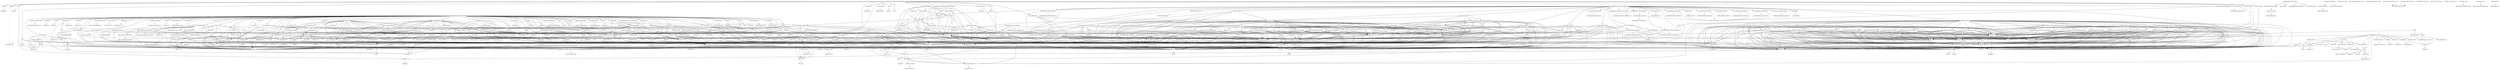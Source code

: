 digraph depends {
    node [shape=plaintext]
activitymanager -> activitymanager_lic [style=dotted];
activitymanager -> db8;
activitymanager -> libboost_regex1_53_0;
activitymanager -> libglib_2_0_0;
activitymanager -> libstdc6;
activitymanager -> luna_service2;
alsa_utils_alsactl -> alsa_states [style=dotted];
alsa_utils_alsactl -> libasound2;
alsa_utils_alsamixer -> libasound2;
alsa_utils_alsamixer -> libformw5;
alsa_utils_alsamixer -> libmenuw5;
alsa_utils_alsamixer -> libncursesw5;
alsa_utils_alsamixer -> libpanelw5;
alsa_utils_alsamixer -> libtinfo5;
alsa_utils_alsaucm -> libasound2;
alsa_utils_amixer -> libasound2;
alsa_utils_aplay -> libasound2;
android_apn_database -> android_apn_database_lic [style=dotted];
android_audiosystem -> android_audiosystem_lic [style=dotted];
android_audiosystem -> libasound2;
android_audiosystem -> libstdc6;
android_audiosystem -> libz1;
android_initscripts -> android_initscripts_lic [style=dotted];
android_initscripts_upstart -> android_initscripts;
android_system_compat -> android_system_compat_lic [style=dotted];
android_system_image_maguro -> android_system_image_maguro_lic [style=dotted];
app_services -> app_services_lic [style=dotted];
base_files -> base_files_lic [style=dotted];
base_passwd -> base_passwd_lic [style=dotted];
bash -> bash_lic [style=dotted];
bash -> libtinfo5;
bc -> bc_lic [style=dotted];
bcm4330_firmware -> bcm4330_firmware_lic [style=dotted];
binutils -> binutils_lic [style=dotted];
binutils -> libstdc6;
binutils -> libz1;
bluez4 -> bluez4_lic [style=dotted];
bluez4 -> libdbus_1_3;
bluez4 -> libglib_2_0_0;
bluez4 -> libreadline6;
bluez4 -> libudev0;
bluez4 -> libusb_0_1_4;
bluez4 -> libusb_1_0_0;
browser_adapter -> browser_adapter_lic [style=dotted];
browser_adapter -> libglib_2_0_0;
browser_adapter -> libpbnjson;
browser_adapter -> libstdc6;
browser_adapter -> qt4_webos;
browserserver -> browserserver_lic [style=dotted];
browserserver -> isis_fonts;
browserserver -> libcrypto1_0_0;
browserserver -> libglib_2_0_0;
browserserver -> libpbnjson;
browserserver -> libpmcertificatemgr2;
browserserver -> libqtwebkit4;
browserserver -> libssl1_0_0;
browserserver -> libstdc6;
browserserver -> luna_service2;
browserserver -> ptmalloc3;
browserserver -> qt4_webos;
busybox -> busybox_lic [style=dotted];
busybox -> busybox_syslog [style=dotted];
busybox -> busybox_udhcpc [style=dotted];
bzip2 -> bzip2_lic [style=dotted];
bzip2 -> libbz2_0;
ca_certificates -> ca_certificates_lic [style=dotted];
com_palm_app_browser -> com_palm_app_browser_lic [style=dotted];
configurator -> configurator_lic [style=dotted];
configurator -> db8;
configurator -> libglib_2_0_0;
configurator -> libstdc6;
configurator -> luna_service2;
connman -> base_passwd;
connman -> bluez4;
connman -> connman_conf [style=dotted];
connman -> connman_lic [style=dotted];
connman -> dbus_1;
connman -> iptables;
connman -> libdbus_1_3;
connman -> libglib_2_0_0;
connman -> libgnutls26;
connman -> ofono;
connman -> shadow;
connman -> wpa_supplicant;
connman_conf -> connman_conf_lic [style=dotted];
cordova -> cordova_lic [style=dotted];
core_apps -> core_apps_lic [style=dotted];
cpushareholder_stub -> cpushareholder_stub_lic [style=dotted];
crash_handler -> crash_handler_lic [style=dotted];
curl -> curl_lic [style=dotted];
curl -> libcurl5;
curl -> libz1;
db -> db_lic [style=dotted];
db8 -> db8_lic [style=dotted];
db8 -> db;
db8 -> libglib_2_0_0;
db8 -> libicui18n50;
db8 -> libicuuc50;
db8 -> libleveldb1;
db8 -> libstdc6;
db8 -> luna_service2;
dbus_1 -> base_passwd;
dbus_1 -> dbus_lic [style=dotted];
dbus_1 -> libdbus_1_3;
dbus_1 -> libexpat1;
dbus_1 -> shadow;
dhcp_client -> bash;
dhcp_client -> libcrypto1_0_0;
distro_feed_configs -> distro_feed_configs_lic [style=dotted];
e2fsprogs -> e2fsprogs_badblocks;
e2fsprogs -> e2fsprogs_lic [style=dotted];
e2fsprogs -> libblkid1;
e2fsprogs -> libcom_err2;
e2fsprogs -> libe2p2;
e2fsprogs -> libext2fs2;
e2fsprogs -> libss2;
e2fsprogs -> libuuid1;
e2fsprogs_badblocks -> libcom_err2;
e2fsprogs_badblocks -> libext2fs2;
eglibc_locale_en_gb -> virtual_locale_en_gb [style=dotted];
enyo_1_0 -> enyo_1_0_lic [style=dotted];
evtest -> evtest_lic [style=dotted];
evtest -> libxml2;
fbprogress -> fbprogress_lic [style=dotted];
fbprogress -> libstdc6;
fbprogress -> tar;
filecache -> db8;
filecache -> filecache_lic [style=dotted];
filecache -> glibmm;
filecache -> libboost_filesystem1_53_0;
filecache -> libboost_system1_53_0;
filecache -> libglib_2_0_0;
filecache -> libsigc_2_0_0;
filecache -> libstdc6;
filecache -> luna_service2;
foundation_frameworks -> foundation_frameworks_lic [style=dotted];
gdb -> gdb_lic [style=dotted];
gdb -> glibc_thread_db [style=dotted];
gdb -> libexpat1;
gdb -> libreadline6;
gdb -> libtinfo5;
gdb -> libz1;
gdbserver -> glibc_thread_db [style=dotted];
glib_networking -> glib_networking_lic [style=dotted];
glib_networking -> libcap2;
glib_networking -> libffi6;
glib_networking -> libgcrypt11;
glib_networking -> libglib_2_0_0;
glib_networking -> libgnutls26;
glib_networking -> libgpg_error0;
glib_networking -> libtasn1_3;
glib_networking -> libz1;
glib_networking_locale_en_gb -> virtual_locale_en_gb [style=dotted];
glibmm -> glibmm_lic [style=dotted];
glibmm -> libffi6;
glibmm -> libglib_2_0_0;
glibmm -> libsigc_2_0_0;
glibmm -> libstdc6;
glibmm -> libz1;
gst_meta_audio -> gst_meta_base;
gst_meta_audio -> gst_plugins_base_ogg;
gst_meta_audio -> gst_plugins_base_vorbis;
gst_meta_audio -> gst_plugins_good_flac;
gst_meta_audio -> gst_plugins_good_wavparse;
gst_meta_base -> gst_meta_base_lic [style=dotted];
gst_meta_base -> gst_plugins_base_alsa;
gst_meta_base -> gst_plugins_base_audioconvert;
gst_meta_base -> gst_plugins_base_audioresample;
gst_meta_base -> gst_plugins_base_decodebin2;
gst_meta_base -> gst_plugins_base_decodebin;
gst_meta_base -> gst_plugins_base_ffmpegcolorspace;
gst_meta_base -> gst_plugins_base_gio;
gst_meta_base -> gst_plugins_base_playbin;
gst_meta_base -> gst_plugins_base_typefindfunctions;
gst_meta_base -> gst_plugins_base_videoscale;
gst_meta_base -> gst_plugins_base_volume;
gst_meta_base -> gst_plugins_good_autodetect;
gst_meta_base -> gst_plugins_good_souphttpsrc;
gst_meta_base -> gstreamer;
gst_meta_debug -> gst_meta_base;
gst_meta_debug -> gst_plugins_base_audiotestsrc;
gst_meta_debug -> gst_plugins_base_videotestsrc;
gst_meta_debug -> gst_plugins_good_debug;
gst_meta_video -> gst_meta_audio [style=dotted];
gst_meta_video -> gst_meta_base;
gst_meta_video -> gst_plugins_base_theora;
gst_meta_video -> gst_plugins_good_avi;
gst_meta_video -> gst_plugins_good_matroska;
gst_plugins_base -> gst_plugins_base_lic [style=dotted];
gst_plugins_base_alsa -> gst_plugins_base;
gst_plugins_base_alsa -> gstreamer;
gst_plugins_base_alsa -> libasound2;
gst_plugins_base_alsa -> libffi6;
gst_plugins_base_alsa -> libglib_2_0_0;
gst_plugins_base_alsa -> libgstaudio_0_10_0;
gst_plugins_base_alsa -> libgstinterfaces_0_10_0;
gst_plugins_base_alsa -> libgstpbutils_0_10_0;
gst_plugins_base_alsa -> libxml2;
gst_plugins_base_alsa -> libz1;
gst_plugins_base_audioconvert -> gst_plugins_base;
gst_plugins_base_audioconvert -> gstreamer;
gst_plugins_base_audioconvert -> libffi6;
gst_plugins_base_audioconvert -> libglib_2_0_0;
gst_plugins_base_audioconvert -> libgstaudio_0_10_0;
gst_plugins_base_audioconvert -> libgstinterfaces_0_10_0;
gst_plugins_base_audioconvert -> libgstpbutils_0_10_0;
gst_plugins_base_audioconvert -> libxml2;
gst_plugins_base_audioconvert -> libz1;
gst_plugins_base_audioresample -> gst_plugins_base;
gst_plugins_base_audioresample -> gstreamer;
gst_plugins_base_audioresample -> libffi6;
gst_plugins_base_audioresample -> libglib_2_0_0;
gst_plugins_base_audioresample -> libxml2;
gst_plugins_base_audioresample -> libz1;
gst_plugins_base_audiotestsrc -> gst_plugins_base;
gst_plugins_base_audiotestsrc -> gstreamer;
gst_plugins_base_audiotestsrc -> libffi6;
gst_plugins_base_audiotestsrc -> libglib_2_0_0;
gst_plugins_base_audiotestsrc -> libxml2;
gst_plugins_base_audiotestsrc -> libz1;
gst_plugins_base_decodebin -> gst_plugins_base;
gst_plugins_base_decodebin -> gstreamer;
gst_plugins_base_decodebin -> libffi6;
gst_plugins_base_decodebin -> libglib_2_0_0;
gst_plugins_base_decodebin -> libgstpbutils_0_10_0;
gst_plugins_base_decodebin -> libxml2;
gst_plugins_base_decodebin -> libz1;
gst_plugins_base_decodebin2 -> gst_plugins_base;
gst_plugins_base_decodebin2 -> gstreamer;
gst_plugins_base_decodebin2 -> libffi6;
gst_plugins_base_decodebin2 -> libglib_2_0_0;
gst_plugins_base_decodebin2 -> libgstpbutils_0_10_0;
gst_plugins_base_decodebin2 -> libxml2;
gst_plugins_base_decodebin2 -> libz1;
gst_plugins_base_ffmpegcolorspace -> gst_plugins_base;
gst_plugins_base_ffmpegcolorspace -> gstreamer;
gst_plugins_base_ffmpegcolorspace -> libffi6;
gst_plugins_base_ffmpegcolorspace -> libglib_2_0_0;
gst_plugins_base_ffmpegcolorspace -> libgstvideo_0_10_0;
gst_plugins_base_ffmpegcolorspace -> libxml2;
gst_plugins_base_ffmpegcolorspace -> libz1;
gst_plugins_base_gio -> gst_plugins_base;
gst_plugins_base_gio -> gstreamer;
gst_plugins_base_gio -> libffi6;
gst_plugins_base_gio -> libglib_2_0_0;
gst_plugins_base_gio -> libxml2;
gst_plugins_base_gio -> libz1;
gst_plugins_base_locale_en_gb -> virtual_locale_en_gb [style=dotted];
gst_plugins_base_ogg -> gst_plugins_base;
gst_plugins_base_ogg -> gstreamer;
gst_plugins_base_ogg -> libffi6;
gst_plugins_base_ogg -> libglib_2_0_0;
gst_plugins_base_ogg -> libgstaudio_0_10_0;
gst_plugins_base_ogg -> libgstinterfaces_0_10_0;
gst_plugins_base_ogg -> libgstpbutils_0_10_0;
gst_plugins_base_ogg -> libgstriff_0_10_0;
gst_plugins_base_ogg -> libgsttag_0_10_0;
gst_plugins_base_ogg -> libogg0;
gst_plugins_base_ogg -> libxml2;
gst_plugins_base_ogg -> libz1;
gst_plugins_base_playbin -> gst_plugins_base;
gst_plugins_base_playbin -> gstreamer;
gst_plugins_base_playbin -> libffi6;
gst_plugins_base_playbin -> libglib_2_0_0;
gst_plugins_base_playbin -> libgstinterfaces_0_10_0;
gst_plugins_base_playbin -> libgstpbutils_0_10_0;
gst_plugins_base_playbin -> libgstvideo_0_10_0;
gst_plugins_base_playbin -> libxml2;
gst_plugins_base_playbin -> libz1;
gst_plugins_base_theora -> gst_plugins_base;
gst_plugins_base_theora -> gstreamer;
gst_plugins_base_theora -> libffi6;
gst_plugins_base_theora -> libglib_2_0_0;
gst_plugins_base_theora -> libgsttag_0_10_0;
gst_plugins_base_theora -> libgstvideo_0_10_0;
gst_plugins_base_theora -> libogg0;
gst_plugins_base_theora -> libtheora;
gst_plugins_base_theora -> libxml2;
gst_plugins_base_theora -> libz1;
gst_plugins_base_typefindfunctions -> gst_plugins_base;
gst_plugins_base_typefindfunctions -> gstreamer;
gst_plugins_base_typefindfunctions -> libffi6;
gst_plugins_base_typefindfunctions -> libglib_2_0_0;
gst_plugins_base_typefindfunctions -> libgstpbutils_0_10_0;
gst_plugins_base_typefindfunctions -> libxml2;
gst_plugins_base_typefindfunctions -> libz1;
gst_plugins_base_videoscale -> gst_plugins_base;
gst_plugins_base_videoscale -> gstreamer;
gst_plugins_base_videoscale -> libffi6;
gst_plugins_base_videoscale -> libglib_2_0_0;
gst_plugins_base_videoscale -> libgstvideo_0_10_0;
gst_plugins_base_videoscale -> libxml2;
gst_plugins_base_videoscale -> libz1;
gst_plugins_base_videotestsrc -> gst_plugins_base;
gst_plugins_base_videotestsrc -> gstreamer;
gst_plugins_base_videotestsrc -> libffi6;
gst_plugins_base_videotestsrc -> libglib_2_0_0;
gst_plugins_base_videotestsrc -> libxml2;
gst_plugins_base_videotestsrc -> libz1;
gst_plugins_base_volume -> gst_plugins_base;
gst_plugins_base_volume -> gstreamer;
gst_plugins_base_volume -> libffi6;
gst_plugins_base_volume -> libglib_2_0_0;
gst_plugins_base_volume -> libgstaudio_0_10_0;
gst_plugins_base_volume -> libgstinterfaces_0_10_0;
gst_plugins_base_volume -> libgstpbutils_0_10_0;
gst_plugins_base_volume -> libxml2;
gst_plugins_base_volume -> libz1;
gst_plugins_base_vorbis -> gst_plugins_base;
gst_plugins_base_vorbis -> gstreamer;
gst_plugins_base_vorbis -> libffi6;
gst_plugins_base_vorbis -> libglib_2_0_0;
gst_plugins_base_vorbis -> libgstaudio_0_10_0;
gst_plugins_base_vorbis -> libgstinterfaces_0_10_0;
gst_plugins_base_vorbis -> libgstpbutils_0_10_0;
gst_plugins_base_vorbis -> libgsttag_0_10_0;
gst_plugins_base_vorbis -> libogg0;
gst_plugins_base_vorbis -> libvorbis;
gst_plugins_base_vorbis -> libxml2;
gst_plugins_base_vorbis -> libz1;
gst_plugins_good -> gst_plugins_good_lic [style=dotted];
gst_plugins_good_autodetect -> gst_plugins_good;
gst_plugins_good_autodetect -> gstreamer;
gst_plugins_good_autodetect -> libffi6;
gst_plugins_good_autodetect -> libglib_2_0_0;
gst_plugins_good_autodetect -> libxml2;
gst_plugins_good_autodetect -> libz1;
gst_plugins_good_avi -> gst_plugins_good;
gst_plugins_good_avi -> gstreamer;
gst_plugins_good_avi -> libffi6;
gst_plugins_good_avi -> libglib_2_0_0;
gst_plugins_good_avi -> libgstaudio_0_10_0;
gst_plugins_good_avi -> libgstinterfaces_0_10_0;
gst_plugins_good_avi -> libgstpbutils_0_10_0;
gst_plugins_good_avi -> libgstriff_0_10_0;
gst_plugins_good_avi -> libgsttag_0_10_0;
gst_plugins_good_avi -> libxml2;
gst_plugins_good_avi -> libz1;
gst_plugins_good_debug -> gst_plugins_good;
gst_plugins_good_debug -> gstreamer;
gst_plugins_good_debug -> libffi6;
gst_plugins_good_debug -> libglib_2_0_0;
gst_plugins_good_debug -> libxml2;
gst_plugins_good_debug -> libz1;
gst_plugins_good_flac -> gst_plugins_good;
gst_plugins_good_flac -> gstreamer;
gst_plugins_good_flac -> libffi6;
gst_plugins_good_flac -> libflac8;
gst_plugins_good_flac -> libglib_2_0_0;
gst_plugins_good_flac -> libgstaudio_0_10_0;
gst_plugins_good_flac -> libgstinterfaces_0_10_0;
gst_plugins_good_flac -> libgstpbutils_0_10_0;
gst_plugins_good_flac -> libgsttag_0_10_0;
gst_plugins_good_flac -> libogg0;
gst_plugins_good_flac -> libxml2;
gst_plugins_good_flac -> libz1;
gst_plugins_good_locale_en_gb -> virtual_locale_en_gb [style=dotted];
gst_plugins_good_matroska -> gst_plugins_good;
gst_plugins_good_matroska -> gstreamer;
gst_plugins_good_matroska -> libbz2_0;
gst_plugins_good_matroska -> libffi6;
gst_plugins_good_matroska -> libglib_2_0_0;
gst_plugins_good_matroska -> libgstaudio_0_10_0;
gst_plugins_good_matroska -> libgstinterfaces_0_10_0;
gst_plugins_good_matroska -> libgstpbutils_0_10_0;
gst_plugins_good_matroska -> libgstriff_0_10_0;
gst_plugins_good_matroska -> libgsttag_0_10_0;
gst_plugins_good_matroska -> libxml2;
gst_plugins_good_matroska -> libz1;
gst_plugins_good_pulse -> gst_plugins_good;
gst_plugins_good_pulse -> gstreamer;
gst_plugins_good_pulse -> libcap2;
gst_plugins_good_pulse -> libdbus_1_3;
gst_plugins_good_pulse -> libffi6;
gst_plugins_good_pulse -> libglib_2_0_0;
gst_plugins_good_pulse -> libgstaudio_0_10_0;
gst_plugins_good_pulse -> libgstinterfaces_0_10_0;
gst_plugins_good_pulse -> libgstpbutils_0_10_0;
gst_plugins_good_pulse -> libjson0;
gst_plugins_good_pulse -> libpulse0;
gst_plugins_good_pulse -> libpulsecommon;
gst_plugins_good_pulse -> libsndfile1;
gst_plugins_good_pulse -> libxml2;
gst_plugins_good_pulse -> libz1;
gst_plugins_good_souphttpsrc -> gst_plugins_good;
gst_plugins_good_souphttpsrc -> gstreamer;
gst_plugins_good_souphttpsrc -> libffi6;
gst_plugins_good_souphttpsrc -> libglib_2_0_0;
gst_plugins_good_souphttpsrc -> libgsttag_0_10_0;
gst_plugins_good_souphttpsrc -> libsoup_2_4_1;
gst_plugins_good_souphttpsrc -> libxml2;
gst_plugins_good_souphttpsrc -> libz1;
gst_plugins_good_wavparse -> gst_plugins_good;
gst_plugins_good_wavparse -> gstreamer;
gst_plugins_good_wavparse -> libffi6;
gst_plugins_good_wavparse -> libglib_2_0_0;
gst_plugins_good_wavparse -> libgstaudio_0_10_0;
gst_plugins_good_wavparse -> libgstinterfaces_0_10_0;
gst_plugins_good_wavparse -> libgstpbutils_0_10_0;
gst_plugins_good_wavparse -> libgstriff_0_10_0;
gst_plugins_good_wavparse -> libgsttag_0_10_0;
gst_plugins_good_wavparse -> libxml2;
gst_plugins_good_wavparse -> libz1;
gst_plugins_ugly -> gst_plugins_ugly_lic [style=dotted];
gst_plugins_ugly_lame -> gst_plugins_ugly;
gst_plugins_ugly_lame -> gstreamer;
gst_plugins_ugly_lame -> libffi6;
gst_plugins_ugly_lame -> libglib_2_0_0;
gst_plugins_ugly_lame -> libgstaudio_0_10_0;
gst_plugins_ugly_lame -> libgstinterfaces_0_10_0;
gst_plugins_ugly_lame -> libgstpbutils_0_10_0;
gst_plugins_ugly_lame -> libmp3lame0;
gst_plugins_ugly_lame -> libxml2;
gst_plugins_ugly_lame -> libz1;
gst_plugins_ugly_locale_en_gb -> virtual_locale_en_gb [style=dotted];
gst_plugins_ugly_mad -> gst_plugins_ugly;
gst_plugins_ugly_mad -> gstreamer;
gst_plugins_ugly_mad -> libffi6;
gst_plugins_ugly_mad -> libglib_2_0_0;
gst_plugins_ugly_mad -> libgstaudio_0_10_0;
gst_plugins_ugly_mad -> libgstinterfaces_0_10_0;
gst_plugins_ugly_mad -> libgstpbutils_0_10_0;
gst_plugins_ugly_mad -> libgsttag_0_10_0;
gst_plugins_ugly_mad -> libmad0;
gst_plugins_ugly_mad -> libxml2;
gst_plugins_ugly_mad -> libz1;
gstreamer -> gstreamer_lic [style=dotted];
gstreamer -> libffi6;
gstreamer -> libglib_2_0_0;
gstreamer -> libxml2;
gstreamer -> libz1;
gstreamer_locale_en_gb -> virtual_locale_en_gb [style=dotted];
gzip -> gzip_lic [style=dotted];
icu -> icu_lic [style=dotted];
icu -> libicudata50;
icu -> libicui18n50;
icu -> libicutu50;
icu -> libicuuc50;
icu -> libstdc6;
init_ifupdown -> init_ifupdown_lic [style=dotted];
init_ifupdown -> netbase;
initscripts -> initscripts_lic [style=dotted];
iproute2 -> iproute2_lic [style=dotted];
iproute2 -> iptables;
iptables -> iptables_lic [style=dotted];
isis_fonts -> isis_fonts_lic [style=dotted];
kbd -> kbd_lic [style=dotted];
keyboard_efigs -> keyboard_efigs_lic [style=dotted];
keyboard_efigs -> libglib_2_0_0;
keyboard_efigs -> libpbnjson;
keyboard_efigs -> libstdc6;
keyboard_efigs -> luna_service2;
keyboard_efigs -> qt4_webos;
keymaps -> initscripts;
keymaps -> kbd;
keymaps -> keymaps_lic [style=dotted];
keymaps -> webos_initscripts;
libasound2 -> alsa_conf_base;
libblkid1 -> libuuid1;
libboost_filesystem1_53_0 -> libboost_system1_53_0;
libboost_filesystem1_53_0 -> libstdc6;
libboost_program_options1_53_0 -> libstdc6;
libboost_regex1_53_0 -> libstdc6;
libboost_system1_53_0 -> libstdc6;
libcap2 -> libattr1;
libcap2 -> libcap_lic [style=dotted];
libcares2 -> libcares_lic [style=dotted];
libcjson1 -> libcjson_lic [style=dotted];
libcurl5 -> curl_certs [style=dotted];
libcurl5 -> libcap2;
libcurl5 -> libcares2;
libcurl5 -> libgcrypt11;
libcurl5 -> libgnutls26;
libcurl5 -> libgpg_error0;
libcurl5 -> libtasn1_3;
libcurl5 -> libz1;
libdbus_1_3 -> dbus_1 [style=dotted];
libemail_common2 -> db8;
libemail_common2 -> libboost_regex1_53_0;
libemail_common2 -> libcurl5;
libemail_common2 -> libemail_common_lic [style=dotted];
libemail_common2 -> libglib_2_0_0;
libemail_common2 -> libicuuc50;
libemail_common2 -> libpalmsocket2;
libemail_common2 -> libstdc6;
libemail_common2 -> libz1;
libexpat1 -> libexpat_lic [style=dotted];
libext2fs2 -> libblkid1;
libext2fs2 -> libcom_err2;
libffi6 -> libffi_lic [style=dotted];
libflac8 -> libogg0;
libformw5 -> libncursesw5;
libformw5 -> libtinfo5;
libfreetype6 -> libfreetype_lic [style=dotted];
libgcrypt11 -> libcap2;
libgcrypt11 -> libgcrypt_lic [style=dotted];
libgcrypt11 -> libgpg_error0;
libglib_2_0_0 -> libffi6;
libglib_2_0_0 -> libglib_2_0_lic [style=dotted];
libglib_2_0_0 -> libz1;
libglib_2_0_locale_en_gb -> virtual_locale_en_gb [style=dotted];
libgnutls26 -> libcap2;
libgnutls26 -> libgcrypt11;
libgnutls26 -> libgnutls_lic [style=dotted];
libgnutls26 -> libgpg_error0;
libgnutls26 -> libtasn1_3;
libgnutls26 -> libz1;
libgpg_error0 -> libgpg_error_lic [style=dotted];
libgstapp_0_10_0 -> gstreamer;
libgstapp_0_10_0 -> libffi6;
libgstapp_0_10_0 -> libglib_2_0_0;
libgstapp_0_10_0 -> libxml2;
libgstapp_0_10_0 -> libz1;
libgstaudio_0_10_0 -> gstreamer;
libgstaudio_0_10_0 -> libffi6;
libgstaudio_0_10_0 -> libglib_2_0_0;
libgstaudio_0_10_0 -> libgstinterfaces_0_10_0;
libgstaudio_0_10_0 -> libgstpbutils_0_10_0;
libgstaudio_0_10_0 -> libxml2;
libgstaudio_0_10_0 -> libz1;
libgstinterfaces_0_10_0 -> gstreamer;
libgstinterfaces_0_10_0 -> libffi6;
libgstinterfaces_0_10_0 -> libglib_2_0_0;
libgstinterfaces_0_10_0 -> libxml2;
libgstinterfaces_0_10_0 -> libz1;
libgstpbutils_0_10_0 -> gstreamer;
libgstpbutils_0_10_0 -> libffi6;
libgstpbutils_0_10_0 -> libglib_2_0_0;
libgstpbutils_0_10_0 -> libxml2;
libgstpbutils_0_10_0 -> libz1;
libgstriff_0_10_0 -> gstreamer;
libgstriff_0_10_0 -> libffi6;
libgstriff_0_10_0 -> libglib_2_0_0;
libgstriff_0_10_0 -> libgstaudio_0_10_0;
libgstriff_0_10_0 -> libgstinterfaces_0_10_0;
libgstriff_0_10_0 -> libgstpbutils_0_10_0;
libgstriff_0_10_0 -> libgsttag_0_10_0;
libgstriff_0_10_0 -> libxml2;
libgstriff_0_10_0 -> libz1;
libgsttag_0_10_0 -> gstreamer;
libgsttag_0_10_0 -> libffi6;
libgsttag_0_10_0 -> libglib_2_0_0;
libgsttag_0_10_0 -> libxml2;
libgsttag_0_10_0 -> libz1;
libgstvideo_0_10_0 -> gstreamer;
libgstvideo_0_10_0 -> libffi6;
libgstvideo_0_10_0 -> libglib_2_0_0;
libgstvideo_0_10_0 -> libxml2;
libgstvideo_0_10_0 -> libz1;
libhunspell_1_3_0 -> libhunspell_1_3_lic [style=dotted];
libhunspell_1_3_0 -> libstdc6;
libhybris -> libhybris_lic [style=dotted];
libhybris -> libstdc6;
libicui18n50 -> libicudata50;
libicui18n50 -> libicuuc50;
libicui18n50 -> libstdc6;
libicutu50 -> libicudata50;
libicutu50 -> libicui18n50;
libicutu50 -> libicuuc50;
libicutu50 -> libstdc6;
libicuuc50 -> libicudata50;
libicuuc50 -> libstdc6;
libjpeg8 -> libjpeg_lic [style=dotted];
libjson0 -> libjson_lic [style=dotted];
libleveldb1 -> libleveldb_lic [style=dotted];
libleveldb1 -> libstdc6;
liblunasysmgrcommon1 -> libglib_2_0_0;
liblunasysmgrcommon1 -> liblunasysmgrcommon_lic [style=dotted];
liblunasysmgrcommon1 -> liblunasysmgripc2;
liblunasysmgrcommon1 -> libnyx5;
liblunasysmgrcommon1 -> libpmloglib3;
liblunasysmgrcommon1 -> librolegen2;
liblunasysmgrcommon1 -> libstdc6;
liblunasysmgrcommon1 -> luna_prefs;
liblunasysmgrcommon1 -> qt4_webos;
liblunasysmgripc2 -> libglib_2_0_0;
liblunasysmgripc2 -> liblunasysmgripc_lic [style=dotted];
liblunasysmgripc2 -> libstdc6;
libmad0 -> libmad_lic [style=dotted];
libmenuw5 -> libncursesw5;
libmenuw5 -> libtinfo5;
libmjson0 -> libmjson_lic [style=dotted];
libmount1 -> libblkid1;
libmount1 -> libuuid1;
libncurses5 -> libtinfo5;
libncursesw5 -> libtinfo5;
libnl_3_200 -> libnl_3_lic [style=dotted];
libnl_3_cli -> libnl_3_200;
libnl_3_cli -> libnl_3_genl;
libnl_3_cli -> libnl_nf_3_200;
libnl_3_cli -> libnl_route_3_200;
libnl_3_genl -> libnl_3_200;
libnl_3_genl -> libnl_3_cli;
libnl_nf_3_200 -> libnl_3_200;
libnl_nf_3_200 -> libnl_route_3_200;
libnl_route_3_200 -> libnl_3_200;
libnyx5 -> libglib_2_0_0;
libnyx5 -> libnyx_lic [style=dotted];
libogg0 -> libogg_lic [style=dotted];
libpalmsocket2 -> libcares2;
libpalmsocket2 -> libcrypto1_0_0;
libpalmsocket2 -> libglib_2_0_0;
libpalmsocket2 -> libpalmsocket_lic [style=dotted];
libpalmsocket2 -> libpmloglib3;
libpalmsocket2 -> libssl1_0_0;
libpanelw5 -> libncursesw5;
libpanelw5 -> libtinfo5;
libpbnjson -> libpbnjson_lic [style=dotted];
libpbnjson -> libstdc6;
libpbnjson -> yajl;
libpmcertificatemgr2 -> ca_certificates;
libpmcertificatemgr2 -> libcrypto1_0_0;
libpmcertificatemgr2 -> libpmcertificatemgr_lic [style=dotted];
libpmloglib3 -> libglib_2_0_0;
libpmloglib3 -> libpbnjson;
libpmloglib3 -> libpmloglib_lic [style=dotted];
libpng16_16 -> libpng16_lic [style=dotted];
libpng16_16 -> libz1;
libpulse0 -> libcap2;
libpulse0 -> libdbus_1_3;
libpulse0 -> libjson0;
libpulse0 -> libpulsecommon;
libpulse0 -> libsndfile1;
libpulsecommon -> libcap2;
libpulsecommon -> libdbus_1_3;
libpulsecommon -> libsndfile1;
libpulsecore -> libcap2;
libpulsecore -> libdbus_1_3;
libpulsecore -> libjson0;
libpulsecore -> libltdl7;
libpulsecore -> libpulse0;
libpulsecore -> libpulsecommon;
libpulsecore -> libsamplerate0;
libpulsecore -> libsndfile1;
libpulsecore -> speex;
libqtwebkit4 -> gstreamer;
libqtwebkit4 -> libglib_2_0_0;
libqtwebkit4 -> libgstapp_0_10_0;
libqtwebkit4 -> libgstinterfaces_0_10_0;
libqtwebkit4 -> libgstpbutils_0_10_0;
libqtwebkit4 -> libgstvideo_0_10_0;
libqtwebkit4 -> libhybris;
libqtwebkit4 -> libqtwebkit_lic [style=dotted];
libqtwebkit4 -> libsqlite3_0;
libqtwebkit4 -> libstdc6;
libqtwebkit4 -> libxml2;
libqtwebkit4 -> libz1;
libqtwebkit4 -> luna_service2;
libqtwebkit4 -> qt4_webos;
librdx_stub -> librdx_lic [style=dotted];
libreadline6 -> libreadline_lic [style=dotted];
libreadline6 -> libtinfo5;
librolegen2 -> librolegen_lic [style=dotted];
librolegen2 -> libstdc6;
libsamplerate0 -> libsamplerate0_lic [style=dotted];
libsamplerate0 -> libsndfile1;
libsigc_2_0_0 -> libsigc_2_0_lic [style=dotted];
libsigc_2_0_0 -> libstdc6;
libsndfile1 -> libsndfile_lic [style=dotted];
libsoup_2_4_1 -> glib_networking [style=dotted];
libsoup_2_4_1 -> libffi6;
libsoup_2_4_1 -> libglib_2_0_0;
libsoup_2_4_1 -> libsoup_2_4_lic [style=dotted];
libsoup_2_4_1 -> libxml2;
libsoup_2_4_1 -> libz1;
libsoup_2_4_locale_en_gb -> virtual_locale_en_gb [style=dotted];
libss2 -> libcom_err2;
libssl1_0_0 -> libcrypto1_0_0;
libtasn1_3 -> libtasn1_lic [style=dotted];
libtheora -> libogg0;
libtheora -> libtheora_lic [style=dotted];
libtinfo5 -> ncurses_terminfo_base [style=dotted];
libupstart0 -> upstart;
liburiparser1 -> liburiparser_lic [style=dotted];
libusb_0_1_4 -> libusb_0_1_lic [style=dotted];
libusb_0_1_4 -> libusb_1_0_0;
libusb_1_0_0 -> libusb_1_0_lic [style=dotted];
libvorbis -> libogg0;
libvorbis -> libvorbis_lic [style=dotted];
libwebos_gui1 -> libffi6;
libwebos_gui1 -> libglib_2_0_0;
libwebos_gui1 -> libhybris;
libwebos_gui1 -> libstdc6;
libwebos_gui1 -> libwebos_gui_lic [style=dotted];
libwebos_gui1 -> libz1;
libxml2 -> libxml2_lic [style=dotted];
libxml2 -> libz1;
libz1 -> libz_lic [style=dotted];
loadable_frameworks -> loadable_frameworks_lic [style=dotted];
locale_base_en_gb -> eglibc_binary_localedata_en_gb;
locale_base_en_us -> eglibc_binary_localedata_en_us;
lsb -> lsb_lic [style=dotted];
lsb -> util_linux;
luna_applauncher -> luna_applauncher_lic [style=dotted];
luna_init -> luna_init_lic [style=dotted];
luna_prefs -> libcjson1;
luna_prefs -> libglib_2_0_0;
luna_prefs -> libsqlite3_0;
luna_prefs -> luna_prefs_lic [style=dotted];
luna_prefs -> luna_service2;
luna_service2 -> libcjson1;
luna_service2 -> libglib_2_0_0;
luna_service2 -> libpmloglib3;
luna_service2 -> luna_service2;
luna_service2 -> luna_service2_lic [style=dotted];
luna_sysmgr -> libcjson1;
luna_sysmgr -> libcrypto1_0_0;
luna_sysmgr -> libglib_2_0_0;
luna_sysmgr -> libhybris;
luna_sysmgr -> liblunasysmgrcommon1;
luna_sysmgr -> liblunasysmgripc2;
luna_sysmgr -> libnyx5;
luna_sysmgr -> libpbnjson;
luna_sysmgr -> libpmloglib3;
luna_sysmgr -> librolegen2;
luna_sysmgr -> libsqlite3_0;
luna_sysmgr -> libssl1_0_0;
luna_sysmgr -> libstdc6;
luna_sysmgr -> libwebos_gui1;
luna_sysmgr -> luna_prefs;
luna_sysmgr -> luna_service2;
luna_sysmgr -> luna_sysmgr_lic [style=dotted];
luna_sysmgr -> ptmalloc3;
luna_sysmgr -> qt4_webos;
luna_sysmgr -> qt_palm_plugin;
luna_sysmgr -> util_linux;
luna_sysservice -> libcjson1;
luna_sysservice -> libglib_2_0_0;
luna_sysservice -> libpbnjson;
luna_sysservice -> libsqlite3_0;
luna_sysservice -> libstdc6;
luna_sysservice -> liburiparser1;
luna_sysservice -> luna_service2;
luna_sysservice -> luna_sysservice_lic [style=dotted];
luna_sysservice -> qt4_webos;
luna_systemui -> luna_systemui_lic [style=dotted];
luna_universalsearchmgr -> libcjson1;
luna_universalsearchmgr -> libglib_2_0_0;
luna_universalsearchmgr -> libsqlite3_0;
luna_universalsearchmgr -> libstdc6;
luna_universalsearchmgr -> libxml2;
luna_universalsearchmgr -> luna_service2;
luna_universalsearchmgr -> luna_universalsearchmgr_lic [style=dotted];
makedevs -> makedevs_lic [style=dotted];
mdbus2 -> libglib_2_0_0;
mdbus2 -> libreadline6;
mdbus2 -> mdbus2_lic [style=dotted];
mingetty -> mingetty_lic [style=dotted];
modutils_initscripts -> modutils_initscripts_lic [style=dotted];
mojoloader -> mojoloader_lic [style=dotted];
mojolocation_stub -> mojolocation_stub_lic [style=dotted];
mojomail_imap -> db8;
mojomail_imap -> libboost_regex1_53_0;
mojomail_imap -> libemail_common2;
mojomail_imap -> libglib_2_0_0;
mojomail_imap -> libicuuc50;
mojomail_imap -> libstdc6;
mojomail_imap -> luna_service2;
mojomail_imap -> mojomail_imap_lic [style=dotted];
mojomail_pop -> db8;
mojomail_pop -> libemail_common2;
mojomail_pop -> libglib_2_0_0;
mojomail_pop -> libstdc6;
mojomail_pop -> luna_service2;
mojomail_pop -> mojomail_pop_lic [style=dotted];
mojomail_smtp -> db8;
mojomail_smtp -> libemail_common2;
mojomail_smtp -> libglib_2_0_0;
mojomail_smtp -> libstdc6;
mojomail_smtp -> luna_service2;
mojomail_smtp -> mojomail_smtp_lic [style=dotted];
mojoservice_frameworks -> mojoservice_frameworks_lic [style=dotted];
mojoservicelauncher -> libboost_program_options1_53_0;
mojoservicelauncher -> libpbnjson;
mojoservicelauncher -> libstdc6;
mojoservicelauncher -> mojoloader;
mojoservicelauncher -> mojoservicelauncher_lic [style=dotted];
mojoservicelauncher -> nodejs_module_webos_dynaload;
mojoservicelauncher -> nodejs_module_webos_pmlog;
mojoservicelauncher -> nodejs_module_webos_sysbus;
mtdev -> mtdev_lic [style=dotted];
ncurses -> libtinfo5;
ncurses -> ncurses_lic [style=dotted];
netbase -> netbase_lic [style=dotted];
nodejs -> libcrypto1_0_0;
nodejs -> libssl1_0_0;
nodejs -> libstdc6;
nodejs -> nodejs_lic [style=dotted];
nodejs_module_webos_dynaload -> libboost_filesystem1_53_0;
nodejs_module_webos_dynaload -> libstdc6;
nodejs_module_webos_dynaload -> nodejs_module_webos_dynaload_lic [style=dotted];
nodejs_module_webos_pmlog -> libpmloglib3;
nodejs_module_webos_pmlog -> libstdc6;
nodejs_module_webos_pmlog -> nodejs_module_webos_pmlog_lic [style=dotted];
nodejs_module_webos_sysbus -> libglib_2_0_0;
nodejs_module_webos_sysbus -> libstdc6;
nodejs_module_webos_sysbus -> luna_service2;
nodejs_module_webos_sysbus -> nodejs_module_webos_sysbus_lic [style=dotted];
novacomd -> libnyx5;
novacomd -> novacomd_lic [style=dotted];
nyx_modules -> libcrypto1_0_0;
nyx_modules -> libglib_2_0_0;
nyx_modules -> libnyx5;
nyx_modules -> libudev0;
nyx_modules -> lsb;
nyx_modules -> mtdev;
nyx_modules -> nyx_modules_lic [style=dotted];
ofono -> android_apn_database;
ofono -> android_audiosystem;
ofono -> bluez4;
ofono -> dbus_1;
ofono -> libdbus_1_3;
ofono -> libglib_2_0_0;
ofono -> libudev0;
ofono -> ofono_lic [style=dotted];
openssh -> openssh_keygen;
openssh -> openssh_lic [style=dotted];
openssh -> openssh_scp;
openssh -> openssh_ssh;
openssh -> openssh_sshd;
openssh_keygen -> libcrypto1_0_0;
openssh_ssh -> libcrypto1_0_0;
openssh_ssh -> libz1;
openssh_sshd -> base_passwd;
openssh_sshd -> libcrypto1_0_0;
openssh_sshd -> libz1;
openssh_sshd -> openssh_keygen;
openssh_sshd -> shadow;
openssl -> libcrypto1_0_0;
openssl -> libssl1_0_0;
openssl -> openssl_lic [style=dotted];
opkg -> libopkg1;
opkg -> opkg_config_base;
opkg -> opkg_lic [style=dotted];
opkg_collateral -> opkg_collateral_lic [style=dotted];
opkg_config_base -> opkg_config_base_lic [style=dotted];
opkg_utils -> opkg_utils_lic [style=dotted];
opkg_utils -> python;
opkg_utils -> python_compression;
opkg_utils -> python_crypt;
opkg_utils -> python_fcntl;
opkg_utils -> python_io;
opkg_utils -> python_logging;
opkg_utils -> python_math;
opkg_utils -> python_pickle;
opkg_utils -> python_shell;
opkg_utils -> python_stringold;
opkg_utils -> python_subprocess;
opkg_utils -> python_textutils;
org_webosinternals_ipkgservice -> libglib_2_0_0;
org_webosinternals_ipkgservice -> libmjson0;
org_webosinternals_ipkgservice -> luna_service2;
org_webosinternals_ipkgservice -> org_webosinternals_ipkgservice_lic [style=dotted];
org_webosinternals_preware -> cordova;
org_webosinternals_preware -> org_webosinternals_preware_lic [style=dotted];
org_webosinternals_service_update -> libglib_2_0_0;
org_webosinternals_service_update -> libopkg1;
org_webosinternals_service_update -> libpbnjson;
org_webosinternals_service_update -> luna_service2;
org_webosinternals_service_upstartmgr -> libglib_2_0_0;
org_webosinternals_service_upstartmgr -> libmjson0;
org_webosinternals_service_upstartmgr -> luna_service2;
org_webosinternals_service_upstartmgr -> org_webosinternals_service_upstartmgr_lic [style=dotted];
org_webosports_app_calendar -> cordova;
org_webosports_app_calendar -> org_webosports_app_calendar_lic [style=dotted];
org_webosports_app_firstuse -> cordova;
org_webosports_app_firstuse -> org_webosports_app_firstuse_lic [style=dotted];
org_webosports_app_memos -> org_webosports_app_memos_lic [style=dotted];
org_webosports_app_phone -> cordova;
org_webosports_app_phone -> org_webosports_app_phone_lic [style=dotted];
org_webosports_app_settings -> cordova;
org_webosports_app_settings -> org_webosports_app_settings_lic [style=dotted];
org_webosports_app_testr -> cordova;
org_webosports_app_testr -> org_webosports_app_testr_lic [style=dotted];
org_webosports_service_licenses -> luna_service2;
org_webosports_service_licenses -> org_webosports_service_licenses_lic [style=dotted];
packagegroup_core_boot -> base_files;
packagegroup_core_boot -> base_passwd;
packagegroup_core_boot -> busybox;
packagegroup_core_boot -> busybox_hwclock;
packagegroup_core_boot -> init_ifupdown;
packagegroup_core_boot -> initscripts;
packagegroup_core_boot -> keymaps;
packagegroup_core_boot -> modutils_initscripts;
packagegroup_core_boot -> netbase;
packagegroup_core_boot -> packagegroup_core_boot_lic [style=dotted];
packagegroup_core_boot -> tinylogin;
packagegroup_core_boot -> udev;
packagegroup_core_boot -> upstart;
packagegroup_core_boot -> webos_initscripts;
packagegroup_core_ssh_openssh -> openssh;
packagegroup_core_ssh_openssh -> packagegroup_core_ssh_openssh_lic [style=dotted];
packagegroup_webos_extended -> activitymanager;
packagegroup_webos_extended -> app_services;
packagegroup_webos_extended -> bash;
packagegroup_webos_extended -> binutils;
packagegroup_webos_extended -> browser_adapter;
packagegroup_webos_extended -> browserserver;
packagegroup_webos_extended -> bzip2;
packagegroup_webos_extended -> com_palm_app_browser;
packagegroup_webos_extended -> configurator;
packagegroup_webos_extended -> core_apps;
packagegroup_webos_extended -> cpushareholder_stub;
packagegroup_webos_extended -> curl;
packagegroup_webos_extended -> dhcp_client;
packagegroup_webos_extended -> e2fsprogs;
packagegroup_webos_extended -> enyo_1_0;
packagegroup_webos_extended -> fbprogress;
packagegroup_webos_extended -> filecache;
packagegroup_webos_extended -> foundation_frameworks;
packagegroup_webos_extended -> gzip;
packagegroup_webos_extended -> icu;
packagegroup_webos_extended -> iproute2;
packagegroup_webos_extended -> keyboard_efigs;
packagegroup_webos_extended -> libhunspell_1_3_0;
packagegroup_webos_extended -> libqtwebkit4;
packagegroup_webos_extended -> librdx_stub;
packagegroup_webos_extended -> loadable_frameworks;
packagegroup_webos_extended -> lsb;
packagegroup_webos_extended -> luna_applauncher;
packagegroup_webos_extended -> luna_init;
packagegroup_webos_extended -> luna_sysmgr;
packagegroup_webos_extended -> luna_sysservice;
packagegroup_webos_extended -> luna_systemui;
packagegroup_webos_extended -> luna_universalsearchmgr;
packagegroup_webos_extended -> makedevs;
packagegroup_webos_extended -> mojolocation_stub;
packagegroup_webos_extended -> mojomail_imap;
packagegroup_webos_extended -> mojomail_pop;
packagegroup_webos_extended -> mojomail_smtp;
packagegroup_webos_extended -> mojoservice_frameworks;
packagegroup_webos_extended -> mojoservicelauncher;
packagegroup_webos_extended -> ncurses;
packagegroup_webos_extended -> nodejs;
packagegroup_webos_extended -> novacomd;
packagegroup_webos_extended -> nyx_modules;
packagegroup_webos_extended -> openssl;
packagegroup_webos_extended -> packagegroup_webos_extended_lic [style=dotted];
packagegroup_webos_extended -> parted;
packagegroup_webos_extended -> pmklogd;
packagegroup_webos_extended -> pmlogctl;
packagegroup_webos_extended -> pmlogdaemon;
packagegroup_webos_extended -> procps;
packagegroup_webos_extended -> psmisc;
packagegroup_webos_extended -> rdx_utils_stub;
packagegroup_webos_extended -> sleepd;
packagegroup_webos_extended -> sqlite3;
packagegroup_webos_extended -> sysvinit_pidof;
packagegroup_webos_extended -> tzdata;
packagegroup_webos_extended -> underscore;
packagegroup_webos_extended -> webappmanager;
packagegroup_webos_extended -> webkit_supplemental;
packagegroup_webos_extended -> webos_connman_adapter;
packagegroup_webos_extended -> webos_shutdownscripts;
packagegroup_webos_ports_development -> alsa_utils_alsactl;
packagegroup_webos_ports_development -> alsa_utils_alsamixer;
packagegroup_webos_ports_development -> alsa_utils_alsaucm;
packagegroup_webos_ports_development -> alsa_utils_amixer;
packagegroup_webos_ports_development -> alsa_utils_aplay;
packagegroup_webos_ports_development -> bc;
packagegroup_webos_ports_development -> evtest;
packagegroup_webos_ports_development -> gdb;
packagegroup_webos_ports_development -> gdbserver;
packagegroup_webos_ports_development -> gst_meta_debug;
packagegroup_webos_ports_development -> mdbus2;
packagegroup_webos_ports_development -> mingetty;
packagegroup_webos_ports_development -> opkg_utils;
packagegroup_webos_ports_development -> org_webosports_app_testr;
packagegroup_webos_ports_development -> packagegroup_webos_ports_development_lic [style=dotted];
packagegroup_webos_ports_development -> powerstat;
packagegroup_webos_ports_development -> screen;
packagegroup_webos_ports_development -> serial_forward;
packagegroup_webos_ports_development -> strace;
packagegroup_webos_ports_extended -> android_audiosystem;
packagegroup_webos_ports_extended -> android_system_compat;
packagegroup_webos_ports_extended -> android_system_image_maguro;
packagegroup_webos_ports_extended -> bluez4;
packagegroup_webos_ports_extended -> ca_certificates;
packagegroup_webos_ports_extended -> crash_handler;
packagegroup_webos_ports_extended -> distro_feed_configs;
packagegroup_webos_ports_extended -> gst_meta_audio;
packagegroup_webos_ports_extended -> gst_meta_base;
packagegroup_webos_ports_extended -> gst_meta_video;
packagegroup_webos_ports_extended -> gst_plugins_good_pulse;
packagegroup_webos_ports_extended -> gst_plugins_ugly_lame;
packagegroup_webos_ports_extended -> gst_plugins_ugly_mad;
packagegroup_webos_ports_extended -> org_webosinternals_ipkgservice;
packagegroup_webos_ports_extended -> org_webosinternals_preware;
packagegroup_webos_ports_extended -> org_webosinternals_service_update;
packagegroup_webos_ports_extended -> org_webosinternals_service_upstartmgr;
packagegroup_webos_ports_extended -> org_webosports_app_calendar;
packagegroup_webos_ports_extended -> org_webosports_app_firstuse;
packagegroup_webos_ports_extended -> org_webosports_app_memos;
packagegroup_webos_ports_extended -> org_webosports_app_settings;
packagegroup_webos_ports_extended -> org_webosports_service_licenses;
packagegroup_webos_ports_extended -> packagegroup_webos_ports_extended_lic [style=dotted];
packagegroup_webos_ports_extended -> packagegroup_webos_telephony;
packagegroup_webos_ports_extended -> pulseaudio_misc;
packagegroup_webos_ports_extended -> pulseaudio_server;
packagegroup_webos_ports_extended -> token_generator;
packagegroup_webos_ports_extended -> webos_connman_adapter;
packagegroup_webos_ports_extended -> wireless_tools;
packagegroup_webos_telephony -> org_webosports_app_phone;
packagegroup_webos_telephony -> packagegroup_webos_telephony_lic [style=dotted];
packagegroup_webos_telephony -> webos_telephonyd;
packagegroup_webos_upstart -> android_initscripts_upstart;
packagegroup_webos_upstart -> ofono_upstart;
packagegroup_webos_upstart -> packagegroup_webos_upstart_lic [style=dotted];
packagegroup_webos_upstart -> pulseaudio_upstart;
parted -> libblkid1;
parted -> libreadline6;
parted -> libtinfo5;
parted -> libuuid1;
parted -> parted_lic [style=dotted];
pmklogd -> pmklogd_lic [style=dotted];
pmlogctl -> libpmloglib3;
pmlogctl -> pmlogctl_lic [style=dotted];
pmlogdaemon -> busybox;
pmlogdaemon -> libglib_2_0_0;
pmlogdaemon -> libpbnjson;
pmlogdaemon -> libpmloglib3;
pmlogdaemon -> librdx_stub;
pmlogdaemon -> libz1;
pmlogdaemon -> pmlogdaemon_lic [style=dotted];
powerd -> libcjson1;
powerd -> libglib_2_0_0;
powerd -> libnyx5;
powerd -> luna_service2;
powerd -> powerd_lic [style=dotted];
powerstat -> powerstat_lic [style=dotted];
procps -> libncurses5;
procps -> libtinfo5;
procps -> procps_lic [style=dotted];
psmisc -> fuser;
psmisc -> killall;
psmisc -> psmisc_lic [style=dotted];
psmisc -> pstree;
pstree -> libtinfo5;
ptmalloc3 -> ptmalloc3_lic [style=dotted];
pulseaudio_lib_alsa_util -> libasound2;
pulseaudio_lib_alsa_util -> libcap2;
pulseaudio_lib_alsa_util -> libdbus_1_3;
pulseaudio_lib_alsa_util -> libjson0;
pulseaudio_lib_alsa_util -> libltdl7;
pulseaudio_lib_alsa_util -> libpulse0;
pulseaudio_lib_alsa_util -> libpulsecommon;
pulseaudio_lib_alsa_util -> libpulsecore;
pulseaudio_lib_alsa_util -> libsamplerate0;
pulseaudio_lib_alsa_util -> libsndfile1;
pulseaudio_lib_alsa_util -> libudev0;
pulseaudio_lib_alsa_util -> speex;
pulseaudio_lib_protocol_native -> libcap2;
pulseaudio_lib_protocol_native -> libdbus_1_3;
pulseaudio_lib_protocol_native -> libjson0;
pulseaudio_lib_protocol_native -> libltdl7;
pulseaudio_lib_protocol_native -> libpulse0;
pulseaudio_lib_protocol_native -> libpulsecommon;
pulseaudio_lib_protocol_native -> libpulsecore;
pulseaudio_lib_protocol_native -> libsamplerate0;
pulseaudio_lib_protocol_native -> libsndfile1;
pulseaudio_lib_protocol_native -> speex;
pulseaudio_misc -> libcap2;
pulseaudio_misc -> libdbus_1_3;
pulseaudio_misc -> libjson0;
pulseaudio_misc -> libpulse0;
pulseaudio_misc -> libpulsecommon;
pulseaudio_misc -> libsndfile1;
pulseaudio_module_alsa_card -> libasound2;
pulseaudio_module_alsa_card -> libcap2;
pulseaudio_module_alsa_card -> libdbus_1_3;
pulseaudio_module_alsa_card -> libjson0;
pulseaudio_module_alsa_card -> libltdl7;
pulseaudio_module_alsa_card -> libpulse0;
pulseaudio_module_alsa_card -> libpulsecommon;
pulseaudio_module_alsa_card -> libpulsecore;
pulseaudio_module_alsa_card -> libsamplerate0;
pulseaudio_module_alsa_card -> libsndfile1;
pulseaudio_module_alsa_card -> libudev0;
pulseaudio_module_alsa_card -> pulseaudio_lib_alsa_util;
pulseaudio_module_alsa_card -> speex;
pulseaudio_module_alsa_sink -> libasound2;
pulseaudio_module_alsa_sink -> libcap2;
pulseaudio_module_alsa_sink -> libdbus_1_3;
pulseaudio_module_alsa_sink -> libjson0;
pulseaudio_module_alsa_sink -> libltdl7;
pulseaudio_module_alsa_sink -> libpulse0;
pulseaudio_module_alsa_sink -> libpulsecommon;
pulseaudio_module_alsa_sink -> libpulsecore;
pulseaudio_module_alsa_sink -> libsamplerate0;
pulseaudio_module_alsa_sink -> libsndfile1;
pulseaudio_module_alsa_sink -> libudev0;
pulseaudio_module_alsa_sink -> pulseaudio_lib_alsa_util;
pulseaudio_module_alsa_sink -> speex;
pulseaudio_module_alsa_source -> libasound2;
pulseaudio_module_alsa_source -> libcap2;
pulseaudio_module_alsa_source -> libdbus_1_3;
pulseaudio_module_alsa_source -> libjson0;
pulseaudio_module_alsa_source -> libltdl7;
pulseaudio_module_alsa_source -> libpulse0;
pulseaudio_module_alsa_source -> libpulsecommon;
pulseaudio_module_alsa_source -> libpulsecore;
pulseaudio_module_alsa_source -> libsamplerate0;
pulseaudio_module_alsa_source -> libsndfile1;
pulseaudio_module_alsa_source -> libudev0;
pulseaudio_module_alsa_source -> pulseaudio_lib_alsa_util;
pulseaudio_module_alsa_source -> speex;
pulseaudio_module_always_sink -> libcap2;
pulseaudio_module_always_sink -> libdbus_1_3;
pulseaudio_module_always_sink -> libjson0;
pulseaudio_module_always_sink -> libltdl7;
pulseaudio_module_always_sink -> libpulse0;
pulseaudio_module_always_sink -> libpulsecommon;
pulseaudio_module_always_sink -> libpulsecore;
pulseaudio_module_always_sink -> libsamplerate0;
pulseaudio_module_always_sink -> libsndfile1;
pulseaudio_module_always_sink -> speex;
pulseaudio_module_augment_properties -> libcap2;
pulseaudio_module_augment_properties -> libdbus_1_3;
pulseaudio_module_augment_properties -> libjson0;
pulseaudio_module_augment_properties -> libltdl7;
pulseaudio_module_augment_properties -> libpulse0;
pulseaudio_module_augment_properties -> libpulsecommon;
pulseaudio_module_augment_properties -> libpulsecore;
pulseaudio_module_augment_properties -> libsamplerate0;
pulseaudio_module_augment_properties -> libsndfile1;
pulseaudio_module_augment_properties -> speex;
pulseaudio_module_card_restore -> libcap2;
pulseaudio_module_card_restore -> libdbus_1_3;
pulseaudio_module_card_restore -> libjson0;
pulseaudio_module_card_restore -> libltdl7;
pulseaudio_module_card_restore -> libpulse0;
pulseaudio_module_card_restore -> libpulsecommon;
pulseaudio_module_card_restore -> libpulsecore;
pulseaudio_module_card_restore -> libsamplerate0;
pulseaudio_module_card_restore -> libsndfile1;
pulseaudio_module_card_restore -> speex;
pulseaudio_module_default_device_restore -> libcap2;
pulseaudio_module_default_device_restore -> libdbus_1_3;
pulseaudio_module_default_device_restore -> libjson0;
pulseaudio_module_default_device_restore -> libltdl7;
pulseaudio_module_default_device_restore -> libpulse0;
pulseaudio_module_default_device_restore -> libpulsecommon;
pulseaudio_module_default_device_restore -> libpulsecore;
pulseaudio_module_default_device_restore -> libsamplerate0;
pulseaudio_module_default_device_restore -> libsndfile1;
pulseaudio_module_default_device_restore -> speex;
pulseaudio_module_detect -> libcap2;
pulseaudio_module_detect -> libdbus_1_3;
pulseaudio_module_detect -> libjson0;
pulseaudio_module_detect -> libltdl7;
pulseaudio_module_detect -> libpulse0;
pulseaudio_module_detect -> libpulsecommon;
pulseaudio_module_detect -> libpulsecore;
pulseaudio_module_detect -> libsamplerate0;
pulseaudio_module_detect -> libsndfile1;
pulseaudio_module_detect -> speex;
pulseaudio_module_device_restore -> libcap2;
pulseaudio_module_device_restore -> libdbus_1_3;
pulseaudio_module_device_restore -> libjson0;
pulseaudio_module_device_restore -> libltdl7;
pulseaudio_module_device_restore -> libpulse0;
pulseaudio_module_device_restore -> libpulsecommon;
pulseaudio_module_device_restore -> libpulsecore;
pulseaudio_module_device_restore -> libsamplerate0;
pulseaudio_module_device_restore -> libsndfile1;
pulseaudio_module_device_restore -> pulseaudio_lib_protocol_native;
pulseaudio_module_device_restore -> speex;
pulseaudio_module_filter_apply -> libcap2;
pulseaudio_module_filter_apply -> libdbus_1_3;
pulseaudio_module_filter_apply -> libjson0;
pulseaudio_module_filter_apply -> libltdl7;
pulseaudio_module_filter_apply -> libpulse0;
pulseaudio_module_filter_apply -> libpulsecommon;
pulseaudio_module_filter_apply -> libpulsecore;
pulseaudio_module_filter_apply -> libsamplerate0;
pulseaudio_module_filter_apply -> libsndfile1;
pulseaudio_module_filter_apply -> speex;
pulseaudio_module_filter_heuristics -> libcap2;
pulseaudio_module_filter_heuristics -> libdbus_1_3;
pulseaudio_module_filter_heuristics -> libjson0;
pulseaudio_module_filter_heuristics -> libltdl7;
pulseaudio_module_filter_heuristics -> libpulse0;
pulseaudio_module_filter_heuristics -> libpulsecommon;
pulseaudio_module_filter_heuristics -> libpulsecore;
pulseaudio_module_filter_heuristics -> libsamplerate0;
pulseaudio_module_filter_heuristics -> libsndfile1;
pulseaudio_module_filter_heuristics -> speex;
pulseaudio_module_intended_roles -> libcap2;
pulseaudio_module_intended_roles -> libdbus_1_3;
pulseaudio_module_intended_roles -> libjson0;
pulseaudio_module_intended_roles -> libltdl7;
pulseaudio_module_intended_roles -> libpulse0;
pulseaudio_module_intended_roles -> libpulsecommon;
pulseaudio_module_intended_roles -> libpulsecore;
pulseaudio_module_intended_roles -> libsamplerate0;
pulseaudio_module_intended_roles -> libsndfile1;
pulseaudio_module_intended_roles -> speex;
pulseaudio_module_native_protocol_unix -> libcap2;
pulseaudio_module_native_protocol_unix -> libdbus_1_3;
pulseaudio_module_native_protocol_unix -> libjson0;
pulseaudio_module_native_protocol_unix -> libltdl7;
pulseaudio_module_native_protocol_unix -> libpulse0;
pulseaudio_module_native_protocol_unix -> libpulsecommon;
pulseaudio_module_native_protocol_unix -> libpulsecore;
pulseaudio_module_native_protocol_unix -> libsamplerate0;
pulseaudio_module_native_protocol_unix -> libsndfile1;
pulseaudio_module_native_protocol_unix -> pulseaudio_lib_protocol_native;
pulseaudio_module_native_protocol_unix -> speex;
pulseaudio_module_null_sink -> libcap2;
pulseaudio_module_null_sink -> libdbus_1_3;
pulseaudio_module_null_sink -> libjson0;
pulseaudio_module_null_sink -> libltdl7;
pulseaudio_module_null_sink -> libpulse0;
pulseaudio_module_null_sink -> libpulsecommon;
pulseaudio_module_null_sink -> libpulsecore;
pulseaudio_module_null_sink -> libsamplerate0;
pulseaudio_module_null_sink -> libsndfile1;
pulseaudio_module_null_sink -> speex;
pulseaudio_module_position_event_sounds -> libcap2;
pulseaudio_module_position_event_sounds -> libdbus_1_3;
pulseaudio_module_position_event_sounds -> libjson0;
pulseaudio_module_position_event_sounds -> libltdl7;
pulseaudio_module_position_event_sounds -> libpulse0;
pulseaudio_module_position_event_sounds -> libpulsecommon;
pulseaudio_module_position_event_sounds -> libpulsecore;
pulseaudio_module_position_event_sounds -> libsamplerate0;
pulseaudio_module_position_event_sounds -> libsndfile1;
pulseaudio_module_position_event_sounds -> speex;
pulseaudio_module_rescue_streams -> libcap2;
pulseaudio_module_rescue_streams -> libdbus_1_3;
pulseaudio_module_rescue_streams -> libjson0;
pulseaudio_module_rescue_streams -> libltdl7;
pulseaudio_module_rescue_streams -> libpulse0;
pulseaudio_module_rescue_streams -> libpulsecommon;
pulseaudio_module_rescue_streams -> libpulsecore;
pulseaudio_module_rescue_streams -> libsamplerate0;
pulseaudio_module_rescue_streams -> libsndfile1;
pulseaudio_module_rescue_streams -> speex;
pulseaudio_module_role_cork -> libcap2;
pulseaudio_module_role_cork -> libdbus_1_3;
pulseaudio_module_role_cork -> libjson0;
pulseaudio_module_role_cork -> libltdl7;
pulseaudio_module_role_cork -> libpulse0;
pulseaudio_module_role_cork -> libpulsecommon;
pulseaudio_module_role_cork -> libpulsecore;
pulseaudio_module_role_cork -> libsamplerate0;
pulseaudio_module_role_cork -> libsndfile1;
pulseaudio_module_role_cork -> speex;
pulseaudio_module_stream_restore -> libcap2;
pulseaudio_module_stream_restore -> libdbus_1_3;
pulseaudio_module_stream_restore -> libjson0;
pulseaudio_module_stream_restore -> libltdl7;
pulseaudio_module_stream_restore -> libpulse0;
pulseaudio_module_stream_restore -> libpulsecommon;
pulseaudio_module_stream_restore -> libpulsecore;
pulseaudio_module_stream_restore -> libsamplerate0;
pulseaudio_module_stream_restore -> libsndfile1;
pulseaudio_module_stream_restore -> pulseaudio_lib_protocol_native;
pulseaudio_module_stream_restore -> speex;
pulseaudio_module_suspend_on_idle -> libcap2;
pulseaudio_module_suspend_on_idle -> libdbus_1_3;
pulseaudio_module_suspend_on_idle -> libjson0;
pulseaudio_module_suspend_on_idle -> libltdl7;
pulseaudio_module_suspend_on_idle -> libpulse0;
pulseaudio_module_suspend_on_idle -> libpulsecommon;
pulseaudio_module_suspend_on_idle -> libpulsecore;
pulseaudio_module_suspend_on_idle -> libsamplerate0;
pulseaudio_module_suspend_on_idle -> libsndfile1;
pulseaudio_module_suspend_on_idle -> speex;
pulseaudio_module_switch_on_port_available -> libcap2;
pulseaudio_module_switch_on_port_available -> libdbus_1_3;
pulseaudio_module_switch_on_port_available -> libjson0;
pulseaudio_module_switch_on_port_available -> libltdl7;
pulseaudio_module_switch_on_port_available -> libpulse0;
pulseaudio_module_switch_on_port_available -> libpulsecommon;
pulseaudio_module_switch_on_port_available -> libpulsecore;
pulseaudio_module_switch_on_port_available -> libsamplerate0;
pulseaudio_module_switch_on_port_available -> libsndfile1;
pulseaudio_module_switch_on_port_available -> speex;
pulseaudio_module_udev_detect -> libcap2;
pulseaudio_module_udev_detect -> libdbus_1_3;
pulseaudio_module_udev_detect -> libjson0;
pulseaudio_module_udev_detect -> libltdl7;
pulseaudio_module_udev_detect -> libpulse0;
pulseaudio_module_udev_detect -> libpulsecommon;
pulseaudio_module_udev_detect -> libpulsecore;
pulseaudio_module_udev_detect -> libsamplerate0;
pulseaudio_module_udev_detect -> libsndfile1;
pulseaudio_module_udev_detect -> libudev0;
pulseaudio_module_udev_detect -> speex;
pulseaudio_server -> base_passwd;
pulseaudio_server -> libcap2;
pulseaudio_server -> libdbus_1_3;
pulseaudio_server -> libjson0;
pulseaudio_server -> libltdl7;
pulseaudio_server -> libpulse0;
pulseaudio_server -> libpulsecommon;
pulseaudio_server -> libpulsecore;
pulseaudio_server -> libsamplerate0;
pulseaudio_server -> libsndfile1;
pulseaudio_server -> pulseaudio_module_alsa_card;
pulseaudio_server -> pulseaudio_module_alsa_sink;
pulseaudio_server -> pulseaudio_module_alsa_source;
pulseaudio_server -> pulseaudio_module_always_sink;
pulseaudio_server -> pulseaudio_module_augment_properties;
pulseaudio_server -> pulseaudio_module_card_restore;
pulseaudio_server -> pulseaudio_module_default_device_restore;
pulseaudio_server -> pulseaudio_module_detect;
pulseaudio_server -> pulseaudio_module_device_restore;
pulseaudio_server -> pulseaudio_module_filter_apply;
pulseaudio_server -> pulseaudio_module_filter_heuristics;
pulseaudio_server -> pulseaudio_module_intended_roles;
pulseaudio_server -> pulseaudio_module_native_protocol_unix;
pulseaudio_server -> pulseaudio_module_null_sink;
pulseaudio_server -> pulseaudio_module_position_event_sounds;
pulseaudio_server -> pulseaudio_module_rescue_streams;
pulseaudio_server -> pulseaudio_module_role_cork;
pulseaudio_server -> pulseaudio_module_stream_restore;
pulseaudio_server -> pulseaudio_module_suspend_on_idle;
pulseaudio_server -> pulseaudio_module_switch_on_port_available;
pulseaudio_server -> pulseaudio_module_udev_detect;
pulseaudio_server -> shadow;
pulseaudio_server -> speex;
python_codecs -> libpython2_7_1_0;
python_codecs -> python_core;
python_codecs -> python_lang;
python_compression -> libbz2_0;
python_compression -> libpython2_7_1_0;
python_compression -> python_core;
python_compression -> python_zlib;
python_core -> libpython2_7_1_0;
python_core -> libz1;
python_core -> python_lang;
python_core -> python_re;
python_core -> python_readline [style=dotted];
python_crypt -> libcrypto1_0_0;
python_crypt -> libpython2_7_1_0;
python_crypt -> libssl1_0_0;
python_crypt -> openssl [style=dotted];
python_crypt -> python_core;
python_fcntl -> libpython2_7_1_0;
python_fcntl -> python_core;
python_io -> libcrypto1_0_0;
python_io -> libpython2_7_1_0;
python_io -> libssl1_0_0;
python_io -> python_core;
python_io -> python_math;
python_io -> python_textutils;
python_lang -> libpython2_7_1_0;
python_lang -> python_core;
python_logging -> python_core;
python_logging -> python_io;
python_logging -> python_lang;
python_logging -> python_pickle;
python_logging -> python_stringold;
python_math -> libpython2_7_1_0;
python_math -> python_core;
python_math -> python_crypt;
python_pickle -> libpython2_7_1_0;
python_pickle -> python_codecs;
python_pickle -> python_core;
python_pickle -> python_io;
python_pickle -> python_re;
python_re -> python_core;
python_readline -> libncursesw5;
python_readline -> libpython2_7_1_0;
python_readline -> libreadline6;
python_readline -> python_core;
python_shell -> python_core;
python_shell -> python_re;
python_stringold -> libpython2_7_1_0;
python_stringold -> python_core;
python_stringold -> python_re;
python_subprocess -> python_core;
python_subprocess -> python_fcntl;
python_subprocess -> python_io;
python_subprocess -> python_pickle;
python_subprocess -> python_re;
python_textutils -> libpython2_7_1_0;
python_textutils -> python_core;
python_textutils -> python_io;
python_textutils -> python_re;
python_textutils -> python_stringold;
python_zlib -> libpython2_7_1_0;
python_zlib -> libz1;
python_zlib -> python_core;
qt4_webos -> libfreetype6;
qt4_webos -> libglib_2_0_0;
qt4_webos -> libhybris;
qt4_webos -> libjpeg8;
qt4_webos -> libpng16_16;
qt4_webos -> libstdc6;
qt4_webos -> qt4_webos_lic [style=dotted];
qt_palm_plugin -> libfreetype6;
qt_palm_plugin -> libglib_2_0_0;
qt_palm_plugin -> libnyx5;
qt_palm_plugin -> libstdc6;
qt_palm_plugin -> qt4_webos;
qt_palm_plugin -> qt_palm_plugin_lic [style=dotted];
qt_palm_plugin -> qt_palm_plugin_support;
qt_palm_plugin_support -> libfreetype6;
qt_palm_plugin_support -> libglib_2_0_0;
qt_palm_plugin_support -> libnyx5;
qt_palm_plugin_support -> libstdc6;
qt_palm_plugin_support -> qt4_webos;
qt_webos_plugin -> libfreetype6;
qt_webos_plugin -> libglib_2_0_0;
qt_webos_plugin -> liblunasysmgripc2;
qt_webos_plugin -> libstdc6;
qt_webos_plugin -> libwebos_gui1;
qt_webos_plugin -> qt4_webos;
qt_webos_plugin -> qt_webos_plugin_lic [style=dotted];
rdx_utils_stub -> rdx_utils_stub_lic [style=dotted];
samsung_tuna_firmware -> bcm4330_firmware;
samsung_tuna_firmware -> samsung_tuna_firmware_lic [style=dotted];
screen -> libtinfo5;
screen -> screen_lic [style=dotted];
serial_forward -> serial_forward_lic [style=dotted];
shadow -> base_passwd;
shadow -> shadow_lic [style=dotted];
shadow -> shadow_securetty;
shadow_securetty -> shadow_securetty_lic [style=dotted];
sleepd -> libcjson1;
sleepd -> libglib_2_0_0;
sleepd -> libnyx5;
sleepd -> libsqlite3_0;
sleepd -> libxml2;
sleepd -> luna_service2;
sleepd -> powerd;
sleepd -> sleepd_lic [style=dotted];
sleepd -> wakelockd;
speex -> speex_lic [style=dotted];
sqlite3 -> libreadline6;
sqlite3 -> libsqlite3_0;
sqlite3 -> sqlite3_lic [style=dotted];
strace -> strace_lic [style=dotted];
tar -> tar_lic [style=dotted];
tinylogin -> tinylogin_lic [style=dotted];
token_generator -> token_generator_lic [style=dotted];
tzdata -> tzdata_lic [style=dotted];
udev -> libblkid1;
udev -> libkmod2;
udev -> pciutils_ids [style=dotted];
udev -> udev_extraconf [style=dotted];
udev -> udev_lic [style=dotted];
udev -> udev_utils [style=dotted];
udev -> usbutils_ids [style=dotted];
udev_extraconf -> udev;
udev_extraconf -> udev_extraconf_lic [style=dotted];
udev_utils -> libblkid1;
udev_utils -> libkmod2;
underscore -> underscore_lic [style=dotted];
upstart -> libupstart0 [style=dotted];
upstart -> upstart_getty [style=dotted];
upstart -> upstart_lic [style=dotted];
upstart -> upstart_sysvcompat [style=dotted];
upstart_getty -> upstart;
upstart_getty -> upstart_getty_lic [style=dotted];
util_linux -> libblkid1;
util_linux -> libmount1;
util_linux -> libncursesw5;
util_linux -> libtinfo5;
util_linux -> libuuid1;
util_linux -> libz1;
util_linux -> util_linux_cfdisk [style=dotted];
util_linux -> util_linux_fdisk [style=dotted];
util_linux -> util_linux_lic [style=dotted];
util_linux -> util_linux_losetup;
util_linux -> util_linux_mkfs [style=dotted];
util_linux -> util_linux_mount [style=dotted];
util_linux -> util_linux_readprofile [style=dotted];
util_linux -> util_linux_sfdisk [style=dotted];
util_linux -> util_linux_swaponoff;
util_linux -> util_linux_umount;
util_linux_cfdisk -> libblkid1;
util_linux_cfdisk -> libncursesw5;
util_linux_cfdisk -> libtinfo5;
util_linux_fdisk -> libblkid1;
util_linux_mount -> libmount1;
util_linux_swaponoff -> libmount1;
util_linux_umount -> libmount1;
wakelockd -> libglib_2_0_0;
wakelockd -> wakelockd_lic [style=dotted];
webappmanager -> libcjson1;
webappmanager -> libcrypto1_0_0;
webappmanager -> libglib_2_0_0;
webappmanager -> libhybris;
webappmanager -> liblunasysmgrcommon1;
webappmanager -> liblunasysmgripc2;
webappmanager -> libpbnjson;
webappmanager -> libpmloglib3;
webappmanager -> libqtwebkit4;
webappmanager -> librolegen2;
webappmanager -> libsqlite3_0;
webappmanager -> libssl1_0_0;
webappmanager -> libstdc6;
webappmanager -> luna_prefs;
webappmanager -> luna_service2;
webappmanager -> ptmalloc3;
webappmanager -> qt4_webos;
webappmanager -> qt_webos_plugin;
webappmanager -> util_linux;
webappmanager -> webappmanager_lic [style=dotted];
webkit_supplemental -> libfreetype6;
webkit_supplemental -> libglib_2_0_0;
webkit_supplemental -> libstdc6;
webkit_supplemental -> qt4_webos;
webkit_supplemental -> webkit_supplemental_lic [style=dotted];
webos_connman_adapter -> connman;
webos_connman_adapter -> libcrypto1_0_0;
webos_connman_adapter -> libglib_2_0_0;
webos_connman_adapter -> libpbnjson;
webos_connman_adapter -> libpmloglib3;
webos_connman_adapter -> luna_prefs;
webos_connman_adapter -> luna_service2;
webos_connman_adapter -> webos_connman_adapter_lic [style=dotted];
webos_initscripts -> upstart;
webos_initscripts -> webos_initscripts_lic [style=dotted];
webos_shutdownscripts -> webos_shutdownscripts_lic [style=dotted];
webos_telephonyd -> libglib_2_0_0;
webos_telephonyd -> libpbnjson;
webos_telephonyd -> luna_prefs;
webos_telephonyd -> luna_service2;
webos_telephonyd -> webos_telephonyd_lic [style=dotted];
wireless_tools -> wireless_tools_lic [style=dotted];
wpa_supplicant -> libdbus_1_3;
wpa_supplicant -> libgcrypt11;
wpa_supplicant -> libgnutls26;
wpa_supplicant -> libnl_3_200;
wpa_supplicant -> libnl_3_genl;
wpa_supplicant -> wpa_supplicant_cli [style=dotted];
wpa_supplicant -> wpa_supplicant_lic [style=dotted];
wpa_supplicant -> wpa_supplicant_passphrase [style=dotted];
wpa_supplicant_passphrase -> libgcrypt11;
yajl -> yajl_lic [style=dotted];
}
